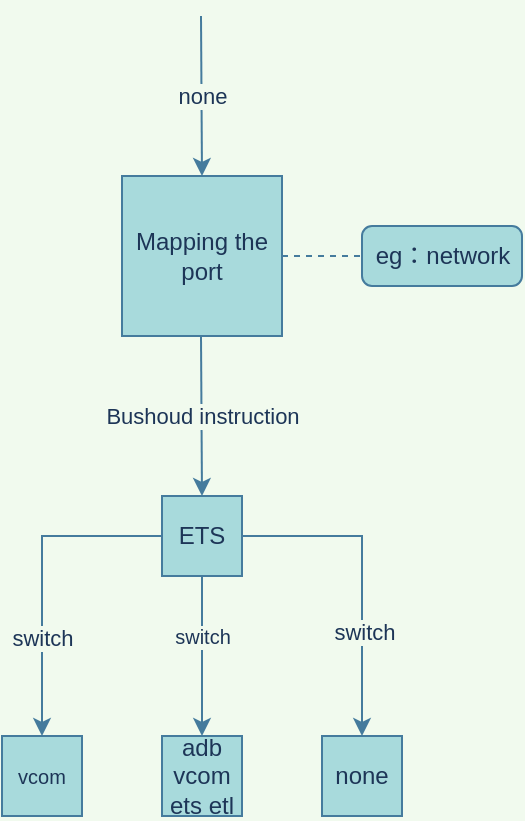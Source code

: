 <mxfile version="20.3.6" type="github">
  <diagram id="fmseIaOjjs-eAHK-xDfi" name="第 1 页">
    <mxGraphModel dx="981" dy="548" grid="1" gridSize="10" guides="1" tooltips="1" connect="1" arrows="1" fold="1" page="1" pageScale="1" pageWidth="827" pageHeight="1169" background="#F1FAEE" math="0" shadow="0">
      <root>
        <mxCell id="0" />
        <mxCell id="1" parent="0" />
        <mxCell id="8K6lKA2GL5SgwA1hCUVS-1" value="Mapping the port" style="whiteSpace=wrap;html=1;aspect=fixed;fillColor=#A8DADC;strokeColor=#457B9D;rounded=0;shadow=0;glass=0;sketch=0;fontColor=#1D3557;" parent="1" vertex="1">
          <mxGeometry x="320" y="160" width="80" height="80" as="geometry" />
        </mxCell>
        <mxCell id="8K6lKA2GL5SgwA1hCUVS-2" value="" style="endArrow=classic;html=1;rounded=0;labelBackgroundColor=#F1FAEE;strokeColor=#457B9D;fontColor=#1D3557;" parent="1" edge="1">
          <mxGeometry relative="1" as="geometry">
            <mxPoint x="359.5" y="240" as="sourcePoint" />
            <mxPoint x="360" y="320" as="targetPoint" />
          </mxGeometry>
        </mxCell>
        <mxCell id="8K6lKA2GL5SgwA1hCUVS-3" value="Bushoud instruction" style="edgeLabel;resizable=0;html=1;align=center;verticalAlign=middle;rounded=0;shadow=0;glass=0;sketch=0;fillColor=#A8DADC;labelBackgroundColor=#F1FAEE;fontColor=#1D3557;" parent="8K6lKA2GL5SgwA1hCUVS-2" connectable="0" vertex="1">
          <mxGeometry relative="1" as="geometry" />
        </mxCell>
        <mxCell id="8K6lKA2GL5SgwA1hCUVS-4" value="ETS" style="whiteSpace=wrap;html=1;aspect=fixed;rounded=0;shadow=0;glass=0;sketch=0;fillColor=#A8DADC;strokeColor=#457B9D;fontColor=#1D3557;" parent="1" vertex="1">
          <mxGeometry x="340" y="320" width="40" height="40" as="geometry" />
        </mxCell>
        <mxCell id="8K6lKA2GL5SgwA1hCUVS-5" value="&lt;span style=&quot;font-size: 10px;&quot;&gt;vcom&lt;/span&gt;" style="whiteSpace=wrap;html=1;aspect=fixed;rounded=0;shadow=0;glass=0;sketch=0;fillColor=#A8DADC;strokeColor=#457B9D;fontColor=#1D3557;" parent="1" vertex="1">
          <mxGeometry x="260" y="440" width="40" height="40" as="geometry" />
        </mxCell>
        <mxCell id="8K6lKA2GL5SgwA1hCUVS-6" value="adb vcom ets etl" style="whiteSpace=wrap;html=1;aspect=fixed;rounded=0;shadow=0;glass=0;sketch=0;fillColor=#A8DADC;strokeColor=#457B9D;fontColor=#1D3557;" parent="1" vertex="1">
          <mxGeometry x="340" y="440" width="40" height="40" as="geometry" />
        </mxCell>
        <mxCell id="8K6lKA2GL5SgwA1hCUVS-7" value="none" style="whiteSpace=wrap;html=1;aspect=fixed;rounded=0;shadow=0;glass=0;sketch=0;fillColor=#A8DADC;strokeColor=#457B9D;fontColor=#1D3557;" parent="1" vertex="1">
          <mxGeometry x="420" y="440" width="40" height="40" as="geometry" />
        </mxCell>
        <mxCell id="8K6lKA2GL5SgwA1hCUVS-9" value="" style="edgeStyle=elbowEdgeStyle;elbow=vertical;endArrow=classic;html=1;rounded=0;fontSize=10;exitX=0;exitY=0.5;exitDx=0;exitDy=0;entryX=0.5;entryY=0;entryDx=0;entryDy=0;labelBackgroundColor=#F1FAEE;strokeColor=#457B9D;fontColor=#1D3557;" parent="1" source="8K6lKA2GL5SgwA1hCUVS-4" target="8K6lKA2GL5SgwA1hCUVS-5" edge="1">
          <mxGeometry width="50" height="50" relative="1" as="geometry">
            <mxPoint x="290" y="400" as="sourcePoint" />
            <mxPoint x="330" y="430" as="targetPoint" />
            <Array as="points">
              <mxPoint x="310" y="340" />
            </Array>
          </mxGeometry>
        </mxCell>
        <mxCell id="8K6lKA2GL5SgwA1hCUVS-20" value="switch" style="edgeLabel;html=1;align=center;verticalAlign=middle;resizable=0;points=[];fontColor=#1D3557;labelBackgroundColor=#F1FAEE;" parent="8K6lKA2GL5SgwA1hCUVS-9" vertex="1" connectable="0">
          <mxGeometry x="0.292" y="-1" relative="1" as="geometry">
            <mxPoint x="1" y="7" as="offset" />
          </mxGeometry>
        </mxCell>
        <mxCell id="8K6lKA2GL5SgwA1hCUVS-12" value="" style="edgeStyle=elbowEdgeStyle;elbow=vertical;endArrow=classic;html=1;rounded=0;fontSize=10;exitX=1;exitY=0.5;exitDx=0;exitDy=0;entryX=0.5;entryY=0;entryDx=0;entryDy=0;labelBackgroundColor=#F1FAEE;strokeColor=#457B9D;fontColor=#1D3557;" parent="1" source="8K6lKA2GL5SgwA1hCUVS-4" target="8K6lKA2GL5SgwA1hCUVS-7" edge="1">
          <mxGeometry width="50" height="50" relative="1" as="geometry">
            <mxPoint x="500" y="340" as="sourcePoint" />
            <mxPoint x="440" y="400" as="targetPoint" />
            <Array as="points">
              <mxPoint x="420" y="340" />
            </Array>
          </mxGeometry>
        </mxCell>
        <mxCell id="8K6lKA2GL5SgwA1hCUVS-21" value="switch" style="edgeLabel;html=1;align=center;verticalAlign=middle;resizable=0;points=[];fontColor=#1D3557;labelBackgroundColor=#F1FAEE;" parent="8K6lKA2GL5SgwA1hCUVS-12" vertex="1" connectable="0">
          <mxGeometry x="0.349" y="1" relative="1" as="geometry">
            <mxPoint as="offset" />
          </mxGeometry>
        </mxCell>
        <mxCell id="8K6lKA2GL5SgwA1hCUVS-13" value="switch" style="edgeStyle=elbowEdgeStyle;elbow=vertical;endArrow=classic;html=1;rounded=0;fontSize=10;exitX=0;exitY=0.5;exitDx=0;exitDy=0;entryX=0.5;entryY=0;entryDx=0;entryDy=0;labelBackgroundColor=#F1FAEE;strokeColor=#457B9D;fontColor=#1D3557;" parent="1" target="8K6lKA2GL5SgwA1hCUVS-6" edge="1">
          <mxGeometry x="-0.25" width="50" height="50" relative="1" as="geometry">
            <mxPoint x="360" y="360" as="sourcePoint" />
            <mxPoint x="300" y="420" as="targetPoint" />
            <Array as="points" />
            <mxPoint as="offset" />
          </mxGeometry>
        </mxCell>
        <mxCell id="8K6lKA2GL5SgwA1hCUVS-15" style="edgeStyle=orthogonalEdgeStyle;rounded=0;orthogonalLoop=1;jettySize=auto;html=1;exitX=0.5;exitY=1;exitDx=0;exitDy=0;strokeColor=#457B9D;fontColor=#1D3557;fillColor=#A8DADC;labelBackgroundColor=#F1FAEE;" parent="1" edge="1">
          <mxGeometry relative="1" as="geometry">
            <mxPoint x="465" y="200" as="sourcePoint" />
            <mxPoint x="465" y="200" as="targetPoint" />
          </mxGeometry>
        </mxCell>
        <mxCell id="8K6lKA2GL5SgwA1hCUVS-16" style="edgeStyle=orthogonalEdgeStyle;rounded=0;orthogonalLoop=1;jettySize=auto;html=1;exitX=0.5;exitY=1;exitDx=0;exitDy=0;strokeColor=#457B9D;fontColor=#1D3557;fillColor=#A8DADC;labelBackgroundColor=#F1FAEE;" parent="1" edge="1">
          <mxGeometry relative="1" as="geometry">
            <mxPoint x="465" y="200" as="sourcePoint" />
            <mxPoint x="465" y="200" as="targetPoint" />
          </mxGeometry>
        </mxCell>
        <mxCell id="8K6lKA2GL5SgwA1hCUVS-22" style="edgeStyle=orthogonalEdgeStyle;rounded=0;orthogonalLoop=1;jettySize=auto;html=1;exitX=0.5;exitY=1;exitDx=0;exitDy=0;strokeColor=#457B9D;fontColor=#1D3557;fillColor=#A8DADC;labelBackgroundColor=#F1FAEE;" parent="1" edge="1">
          <mxGeometry relative="1" as="geometry">
            <mxPoint x="465" y="200" as="sourcePoint" />
            <mxPoint x="465" y="200" as="targetPoint" />
          </mxGeometry>
        </mxCell>
        <mxCell id="8K6lKA2GL5SgwA1hCUVS-24" value="eg：network" style="html=1;rounded=1;absoluteArcSize=1;arcSize=10;strokeColor=#457B9D;fontColor=#1D3557;fillColor=#A8DADC;" parent="1" vertex="1">
          <mxGeometry x="440" y="185" width="80" height="30" as="geometry" />
        </mxCell>
        <mxCell id="8K6lKA2GL5SgwA1hCUVS-26" value="" style="endArrow=none;dashed=1;html=1;rounded=0;strokeColor=#457B9D;fontColor=#1D3557;fillColor=#A8DADC;entryX=0;entryY=0.5;entryDx=0;entryDy=0;labelBackgroundColor=#F1FAEE;" parent="1" target="8K6lKA2GL5SgwA1hCUVS-24" edge="1">
          <mxGeometry width="50" height="50" relative="1" as="geometry">
            <mxPoint x="400" y="200" as="sourcePoint" />
            <mxPoint x="450" y="150" as="targetPoint" />
          </mxGeometry>
        </mxCell>
        <mxCell id="E7dNlVstgTxZZIyTya_X-3" value="none" style="endArrow=classic;html=1;rounded=0;labelBackgroundColor=#F1FAEE;strokeColor=#457B9D;fontColor=#1D3557;" edge="1" parent="1">
          <mxGeometry relative="1" as="geometry">
            <mxPoint x="359.5" y="80" as="sourcePoint" />
            <mxPoint x="360" y="160" as="targetPoint" />
          </mxGeometry>
        </mxCell>
        <mxCell id="E7dNlVstgTxZZIyTya_X-4" value="" style="edgeLabel;resizable=0;html=1;align=center;verticalAlign=middle;rounded=0;shadow=0;glass=0;sketch=0;fillColor=#A8DADC;labelBackgroundColor=#F1FAEE;fontColor=#1D3557;" connectable="0" vertex="1" parent="E7dNlVstgTxZZIyTya_X-3">
          <mxGeometry relative="1" as="geometry" />
        </mxCell>
      </root>
    </mxGraphModel>
  </diagram>
</mxfile>
